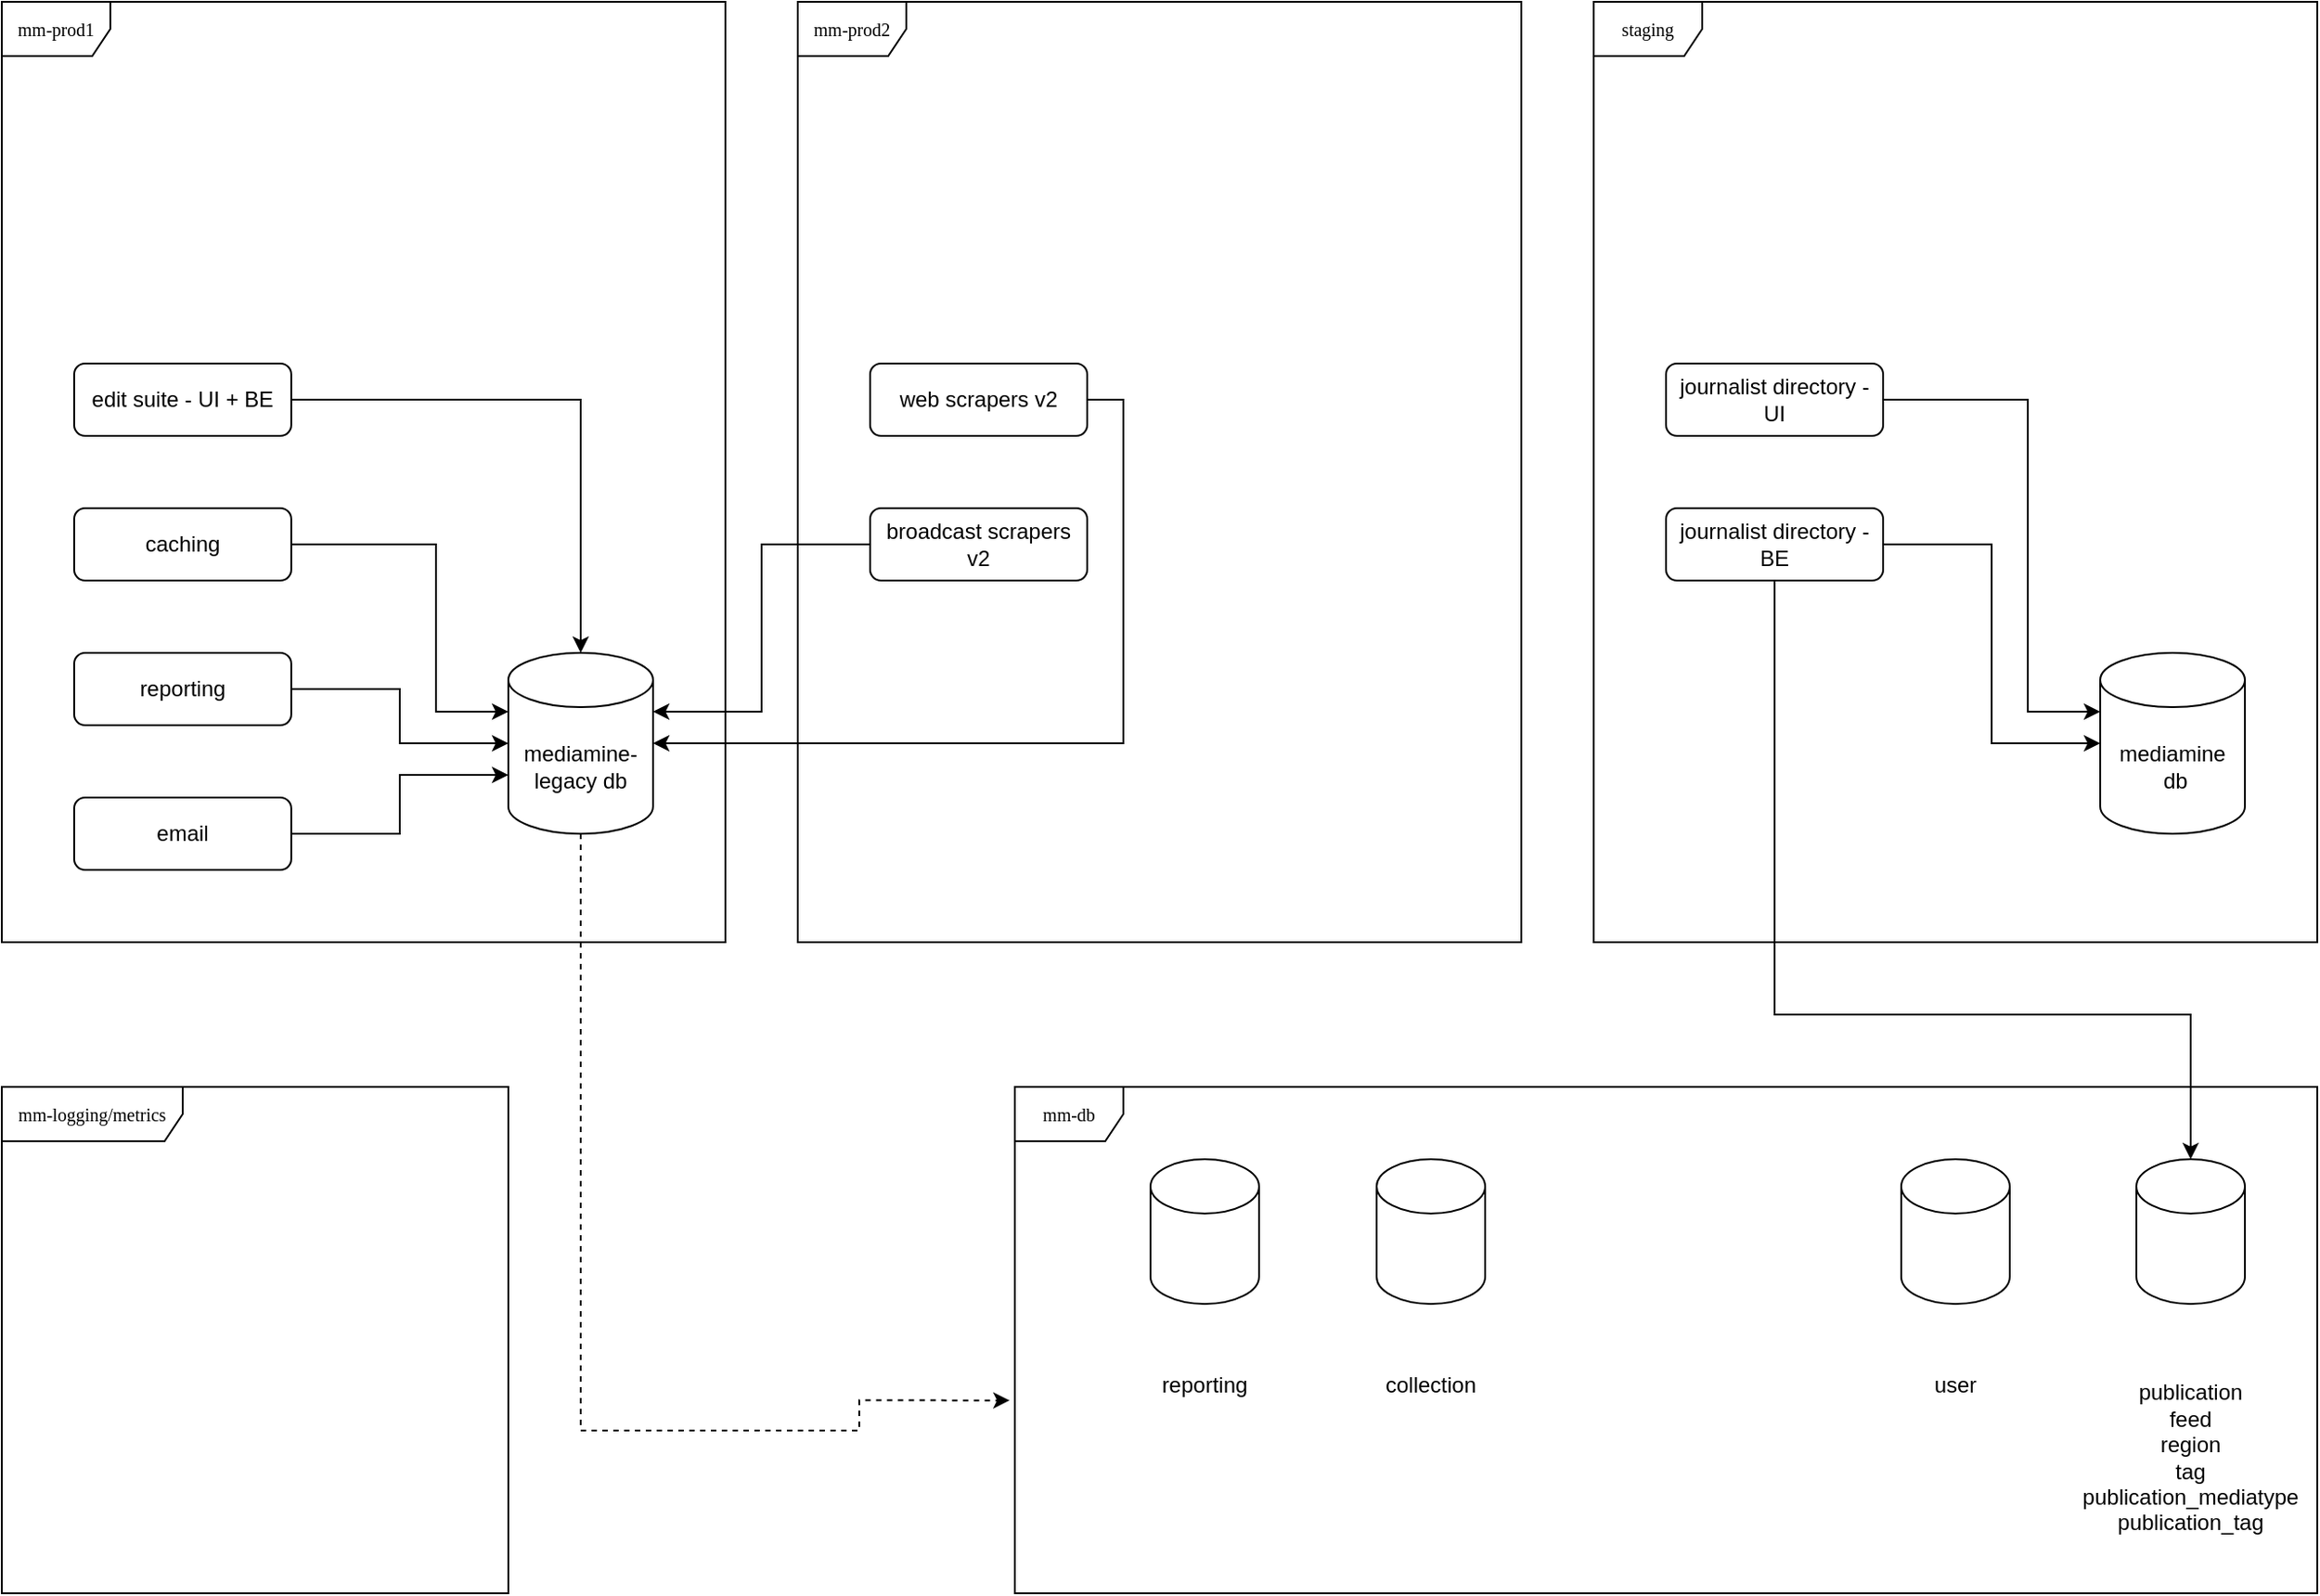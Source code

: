 <mxfile version="27.1.6">
  <diagram name="Page-1" id="c4acf3e9-155e-7222-9cf6-157b1a14988f">
    <mxGraphModel dx="2410" dy="1076" grid="1" gridSize="10" guides="1" tooltips="1" connect="1" arrows="1" fold="1" page="1" pageScale="1" pageWidth="850" pageHeight="1100" background="none" math="0" shadow="0">
      <root>
        <mxCell id="0" />
        <mxCell id="1" parent="0" />
        <mxCell id="JwpaPoyYbppQX8uJCpOq-36" value="mm-db" style="shape=umlFrame;whiteSpace=wrap;html=1;rounded=0;shadow=0;comic=0;labelBackgroundColor=none;strokeWidth=1;fontFamily=Verdana;fontSize=10;align=center;" vertex="1" parent="1">
          <mxGeometry x="320" y="640" width="720" height="280" as="geometry" />
        </mxCell>
        <mxCell id="17acba5748e5396b-1" value="mm-prod1" style="shape=umlFrame;whiteSpace=wrap;html=1;rounded=0;shadow=0;comic=0;labelBackgroundColor=none;strokeWidth=1;fontFamily=Verdana;fontSize=10;align=center;" parent="1" vertex="1">
          <mxGeometry x="-240" y="40" width="400" height="520" as="geometry" />
        </mxCell>
        <mxCell id="JwpaPoyYbppQX8uJCpOq-1" value="&lt;span style=&quot;font-weight: normal;&quot;&gt;mm-prod2&lt;/span&gt;" style="shape=umlFrame;whiteSpace=wrap;html=1;rounded=0;shadow=0;comic=0;labelBackgroundColor=none;strokeWidth=1;fontFamily=Verdana;fontSize=10;align=center;fontStyle=1" vertex="1" parent="1">
          <mxGeometry x="200" y="40" width="400" height="520" as="geometry" />
        </mxCell>
        <mxCell id="JwpaPoyYbppQX8uJCpOq-2" value="staging" style="shape=umlFrame;whiteSpace=wrap;html=1;rounded=0;shadow=0;comic=0;labelBackgroundColor=none;strokeWidth=1;fontFamily=Verdana;fontSize=10;align=center;" vertex="1" parent="1">
          <mxGeometry x="640" y="40" width="400" height="520" as="geometry" />
        </mxCell>
        <mxCell id="JwpaPoyYbppQX8uJCpOq-3" value="mediamine-legacy db" style="shape=cylinder3;whiteSpace=wrap;html=1;boundedLbl=1;backgroundOutline=1;size=15;" vertex="1" parent="1">
          <mxGeometry x="40" y="400" width="80" height="100" as="geometry" />
        </mxCell>
        <mxCell id="JwpaPoyYbppQX8uJCpOq-4" value="mediamine&lt;div&gt;&amp;nbsp;db&lt;/div&gt;" style="shape=cylinder3;whiteSpace=wrap;html=1;boundedLbl=1;backgroundOutline=1;size=15;" vertex="1" parent="1">
          <mxGeometry x="920" y="400" width="80" height="100" as="geometry" />
        </mxCell>
        <mxCell id="JwpaPoyYbppQX8uJCpOq-5" value="edit suite - UI + BE" style="rounded=1;whiteSpace=wrap;html=1;" vertex="1" parent="1">
          <mxGeometry x="-200" y="240" width="120" height="40" as="geometry" />
        </mxCell>
        <mxCell id="JwpaPoyYbppQX8uJCpOq-6" value="journalist directory - UI" style="rounded=1;whiteSpace=wrap;html=1;" vertex="1" parent="1">
          <mxGeometry x="680" y="240" width="120" height="40" as="geometry" />
        </mxCell>
        <mxCell id="JwpaPoyYbppQX8uJCpOq-35" style="edgeStyle=orthogonalEdgeStyle;rounded=0;orthogonalLoop=1;jettySize=auto;html=1;exitX=0.5;exitY=1;exitDx=0;exitDy=0;" edge="1" parent="1" source="JwpaPoyYbppQX8uJCpOq-7" target="JwpaPoyYbppQX8uJCpOq-22">
          <mxGeometry relative="1" as="geometry">
            <Array as="points">
              <mxPoint x="740" y="600" />
              <mxPoint x="970" y="600" />
            </Array>
          </mxGeometry>
        </mxCell>
        <mxCell id="JwpaPoyYbppQX8uJCpOq-7" value="journalist directory - BE" style="rounded=1;whiteSpace=wrap;html=1;" vertex="1" parent="1">
          <mxGeometry x="680" y="320" width="120" height="40" as="geometry" />
        </mxCell>
        <mxCell id="JwpaPoyYbppQX8uJCpOq-9" value="caching" style="rounded=1;whiteSpace=wrap;html=1;" vertex="1" parent="1">
          <mxGeometry x="-200" y="320" width="120" height="40" as="geometry" />
        </mxCell>
        <mxCell id="JwpaPoyYbppQX8uJCpOq-11" value="reporting" style="rounded=1;whiteSpace=wrap;html=1;" vertex="1" parent="1">
          <mxGeometry x="-200" y="400" width="120" height="40" as="geometry" />
        </mxCell>
        <mxCell id="JwpaPoyYbppQX8uJCpOq-12" value="email" style="rounded=1;whiteSpace=wrap;html=1;" vertex="1" parent="1">
          <mxGeometry x="-200" y="480" width="120" height="40" as="geometry" />
        </mxCell>
        <mxCell id="JwpaPoyYbppQX8uJCpOq-14" style="edgeStyle=orthogonalEdgeStyle;rounded=0;orthogonalLoop=1;jettySize=auto;html=1;exitX=1;exitY=0.5;exitDx=0;exitDy=0;entryX=0.5;entryY=0;entryDx=0;entryDy=0;entryPerimeter=0;" edge="1" parent="1" source="JwpaPoyYbppQX8uJCpOq-5" target="JwpaPoyYbppQX8uJCpOq-3">
          <mxGeometry relative="1" as="geometry" />
        </mxCell>
        <mxCell id="JwpaPoyYbppQX8uJCpOq-15" style="edgeStyle=orthogonalEdgeStyle;rounded=0;orthogonalLoop=1;jettySize=auto;html=1;exitX=1;exitY=0.5;exitDx=0;exitDy=0;entryX=0;entryY=0;entryDx=0;entryDy=32.5;entryPerimeter=0;" edge="1" parent="1" source="JwpaPoyYbppQX8uJCpOq-9" target="JwpaPoyYbppQX8uJCpOq-3">
          <mxGeometry relative="1" as="geometry">
            <Array as="points">
              <mxPoint y="340" />
              <mxPoint y="433" />
            </Array>
          </mxGeometry>
        </mxCell>
        <mxCell id="JwpaPoyYbppQX8uJCpOq-16" style="edgeStyle=orthogonalEdgeStyle;rounded=0;orthogonalLoop=1;jettySize=auto;html=1;exitX=1;exitY=0.5;exitDx=0;exitDy=0;entryX=0;entryY=0.5;entryDx=0;entryDy=0;entryPerimeter=0;" edge="1" parent="1" source="JwpaPoyYbppQX8uJCpOq-11" target="JwpaPoyYbppQX8uJCpOq-3">
          <mxGeometry relative="1" as="geometry" />
        </mxCell>
        <mxCell id="JwpaPoyYbppQX8uJCpOq-17" style="edgeStyle=orthogonalEdgeStyle;rounded=0;orthogonalLoop=1;jettySize=auto;html=1;exitX=1;exitY=0.5;exitDx=0;exitDy=0;entryX=0;entryY=0;entryDx=0;entryDy=67.5;entryPerimeter=0;" edge="1" parent="1" source="JwpaPoyYbppQX8uJCpOq-12" target="JwpaPoyYbppQX8uJCpOq-3">
          <mxGeometry relative="1" as="geometry" />
        </mxCell>
        <mxCell id="JwpaPoyYbppQX8uJCpOq-18" value="web scrapers v2" style="rounded=1;whiteSpace=wrap;html=1;" vertex="1" parent="1">
          <mxGeometry x="240" y="240" width="120" height="40" as="geometry" />
        </mxCell>
        <mxCell id="JwpaPoyYbppQX8uJCpOq-19" value="broadcast scrapers v2" style="rounded=1;whiteSpace=wrap;html=1;" vertex="1" parent="1">
          <mxGeometry x="240" y="320" width="120" height="40" as="geometry" />
        </mxCell>
        <mxCell id="JwpaPoyYbppQX8uJCpOq-20" style="edgeStyle=orthogonalEdgeStyle;rounded=0;orthogonalLoop=1;jettySize=auto;html=1;exitX=1;exitY=0.5;exitDx=0;exitDy=0;entryX=0;entryY=0;entryDx=0;entryDy=32.5;entryPerimeter=0;" edge="1" parent="1" source="JwpaPoyYbppQX8uJCpOq-6" target="JwpaPoyYbppQX8uJCpOq-4">
          <mxGeometry relative="1" as="geometry">
            <Array as="points">
              <mxPoint x="880" y="260" />
              <mxPoint x="880" y="433" />
            </Array>
          </mxGeometry>
        </mxCell>
        <mxCell id="JwpaPoyYbppQX8uJCpOq-21" style="edgeStyle=orthogonalEdgeStyle;rounded=0;orthogonalLoop=1;jettySize=auto;html=1;exitX=1;exitY=0.5;exitDx=0;exitDy=0;entryX=0;entryY=0.5;entryDx=0;entryDy=0;entryPerimeter=0;" edge="1" parent="1" source="JwpaPoyYbppQX8uJCpOq-7" target="JwpaPoyYbppQX8uJCpOq-4">
          <mxGeometry relative="1" as="geometry" />
        </mxCell>
        <mxCell id="JwpaPoyYbppQX8uJCpOq-22" value="" style="shape=cylinder3;whiteSpace=wrap;html=1;boundedLbl=1;backgroundOutline=1;size=15;" vertex="1" parent="1">
          <mxGeometry x="940" y="680" width="60" height="80" as="geometry" />
        </mxCell>
        <mxCell id="JwpaPoyYbppQX8uJCpOq-23" value="" style="shape=cylinder3;whiteSpace=wrap;html=1;boundedLbl=1;backgroundOutline=1;size=15;" vertex="1" parent="1">
          <mxGeometry x="520" y="680" width="60" height="80" as="geometry" />
        </mxCell>
        <mxCell id="JwpaPoyYbppQX8uJCpOq-24" value="" style="shape=cylinder3;whiteSpace=wrap;html=1;boundedLbl=1;backgroundOutline=1;size=15;" vertex="1" parent="1">
          <mxGeometry x="395" y="680" width="60" height="80" as="geometry" />
        </mxCell>
        <mxCell id="JwpaPoyYbppQX8uJCpOq-25" style="edgeStyle=orthogonalEdgeStyle;rounded=0;orthogonalLoop=1;jettySize=auto;html=1;dashed=1;entryX=-0.004;entryY=0.619;entryDx=0;entryDy=0;entryPerimeter=0;exitX=0.5;exitY=1;exitDx=0;exitDy=0;exitPerimeter=0;" edge="1" parent="1" source="JwpaPoyYbppQX8uJCpOq-3" target="JwpaPoyYbppQX8uJCpOq-36">
          <mxGeometry relative="1" as="geometry">
            <mxPoint x="160" y="620" as="sourcePoint" />
            <mxPoint x="130" y="890" as="targetPoint" />
            <Array as="points">
              <mxPoint x="80" y="830" />
              <mxPoint x="234" y="830" />
              <mxPoint x="234" y="813" />
            </Array>
          </mxGeometry>
        </mxCell>
        <mxCell id="JwpaPoyYbppQX8uJCpOq-26" value="reporting" style="text;html=1;align=center;verticalAlign=middle;whiteSpace=wrap;rounded=0;" vertex="1" parent="1">
          <mxGeometry x="395" y="790" width="60" height="30" as="geometry" />
        </mxCell>
        <mxCell id="JwpaPoyYbppQX8uJCpOq-27" value="collection" style="text;html=1;align=center;verticalAlign=middle;whiteSpace=wrap;rounded=0;" vertex="1" parent="1">
          <mxGeometry x="520" y="790" width="60" height="30" as="geometry" />
        </mxCell>
        <mxCell id="JwpaPoyYbppQX8uJCpOq-29" value="publication&lt;div&gt;feed&lt;/div&gt;&lt;div&gt;region&lt;/div&gt;&lt;div&gt;tag&lt;/div&gt;&lt;div&gt;publication_mediatype&lt;/div&gt;&lt;div&gt;publication_tag&lt;/div&gt;" style="text;html=1;align=center;verticalAlign=middle;whiteSpace=wrap;rounded=0;" vertex="1" parent="1">
          <mxGeometry x="940" y="790" width="60" height="110" as="geometry" />
        </mxCell>
        <mxCell id="JwpaPoyYbppQX8uJCpOq-32" style="edgeStyle=orthogonalEdgeStyle;rounded=0;orthogonalLoop=1;jettySize=auto;html=1;exitX=0;exitY=0.5;exitDx=0;exitDy=0;entryX=1;entryY=0;entryDx=0;entryDy=32.5;entryPerimeter=0;" edge="1" parent="1" source="JwpaPoyYbppQX8uJCpOq-19" target="JwpaPoyYbppQX8uJCpOq-3">
          <mxGeometry relative="1" as="geometry" />
        </mxCell>
        <mxCell id="JwpaPoyYbppQX8uJCpOq-33" style="edgeStyle=orthogonalEdgeStyle;rounded=0;orthogonalLoop=1;jettySize=auto;html=1;exitX=1;exitY=0.5;exitDx=0;exitDy=0;entryX=1;entryY=0.5;entryDx=0;entryDy=0;entryPerimeter=0;" edge="1" parent="1" source="JwpaPoyYbppQX8uJCpOq-18" target="JwpaPoyYbppQX8uJCpOq-3">
          <mxGeometry relative="1" as="geometry" />
        </mxCell>
        <mxCell id="JwpaPoyYbppQX8uJCpOq-37" value="mm-logging/metrics" style="shape=umlFrame;whiteSpace=wrap;html=1;rounded=0;shadow=0;comic=0;labelBackgroundColor=none;strokeWidth=1;fontFamily=Verdana;fontSize=10;align=center;width=100;height=30;" vertex="1" parent="1">
          <mxGeometry x="-240" y="640" width="280" height="280" as="geometry" />
        </mxCell>
        <mxCell id="JwpaPoyYbppQX8uJCpOq-38" value="" style="shape=cylinder3;whiteSpace=wrap;html=1;boundedLbl=1;backgroundOutline=1;size=15;" vertex="1" parent="1">
          <mxGeometry x="810" y="680" width="60" height="80" as="geometry" />
        </mxCell>
        <mxCell id="JwpaPoyYbppQX8uJCpOq-39" value="user" style="text;html=1;align=center;verticalAlign=middle;whiteSpace=wrap;rounded=0;" vertex="1" parent="1">
          <mxGeometry x="810" y="790" width="60" height="30" as="geometry" />
        </mxCell>
      </root>
    </mxGraphModel>
  </diagram>
</mxfile>
